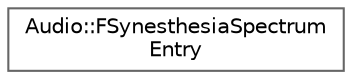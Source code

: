 digraph "Graphical Class Hierarchy"
{
 // INTERACTIVE_SVG=YES
 // LATEX_PDF_SIZE
  bgcolor="transparent";
  edge [fontname=Helvetica,fontsize=10,labelfontname=Helvetica,labelfontsize=10];
  node [fontname=Helvetica,fontsize=10,shape=box,height=0.2,width=0.4];
  rankdir="LR";
  Node0 [id="Node000000",label="Audio::FSynesthesiaSpectrum\lEntry",height=0.2,width=0.4,color="grey40", fillcolor="white", style="filled",URL="$d2/d70/structAudio_1_1FSynesthesiaSpectrumEntry.html",tooltip="Holds the spectrum results per a time step for each channel."];
}
